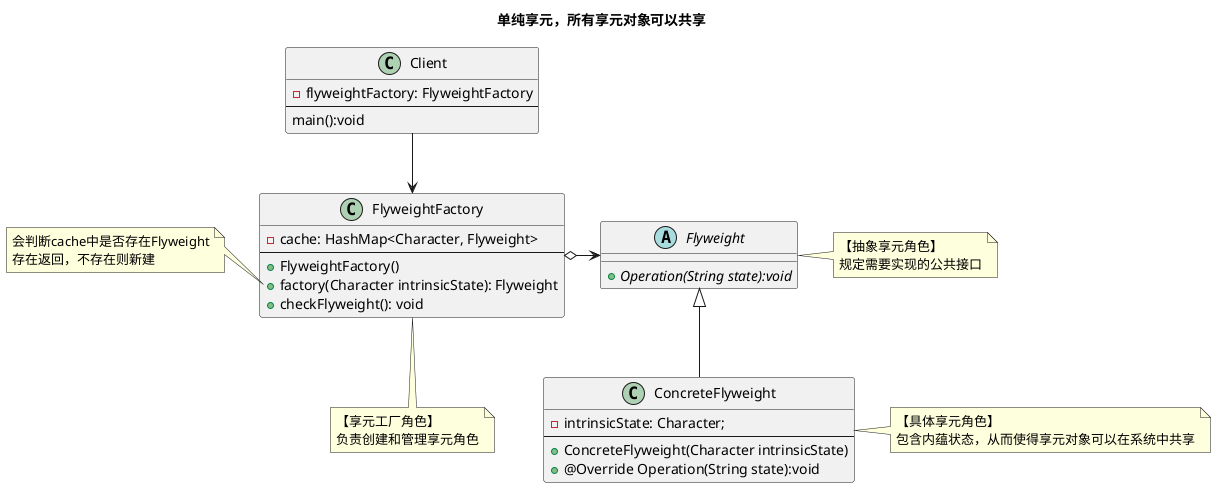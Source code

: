 @startuml
skinparam linetype ortho

title 单纯享元，所有享元对象可以共享

class FlyweightFactory {
    - cache: HashMap<Character, Flyweight>
    --
    + FlyweightFactory()
    + factory(Character intrinsicState): Flyweight
    + checkFlyweight(): void
}
FlyweightFactory o-> Flyweight
note bottom of FlyweightFactory: 【享元工厂角色】\n负责创建和管理享元角色
note left of FlyweightFactory::factory
    会判断cache中是否存在Flyweight
    存在返回，不存在则新建
end note

abstract class Flyweight {
    + {abstract} Operation(String state):void
}
note right of Flyweight: 【抽象享元角色】\n规定需要实现的公共接口

class ConcreteFlyweight {
    - intrinsicState: Character;
    --
    + ConcreteFlyweight(Character intrinsicState)
    + @Override Operation(String state):void
}
note right of ConcreteFlyweight: 【具体享元角色】\n包含内蕴状态，从而使得享元对象可以在系统中共享
Flyweight <|-- ConcreteFlyweight

class Client {
    - flyweightFactory: FlyweightFactory
    --
    main():void
}
Client --> FlyweightFactory

@enduml


@startuml
skinparam linetype ortho

title 复合享元，本身不能共享，但是可以分解成单纯享元后共享

class FlyweightFactory {
    - cache: HashMap<Character, Flyweight>
    --
    + FlyweightFactory()
    + factory(Character intrinsicState): Flyweight
    + factory(String compositeState): Flyweight
    + checkFlyweight(): void
}
FlyweightFactory o-> Flyweight
note bottom of FlyweightFactory: 【享元工厂角色】\n负责创建和管理享元角色
note left of FlyweightFactory::factory
    当参数是Character时，
    会判断cache中是否存在Flyweight, 存在返回，不存在则新建

    当参数是String时，
    创建一个ConcreteCompositeFlyweight, 用于返回
    将String切分成char，通过add方法添加到复合享元对象集合中
end note

abstract class Flyweight {
    + {abstract} Operation(String state):void
}
note top of Flyweight: 【抽象享元角色】\n规定需要实现的公共接口

class ConcreteFlyweight {
    - intrinsicState: Character;
    --
    + ConcreteFlyweight(Character intrinsicState)
    + @Override Operation(String state):void
}
note right of ConcreteFlyweight: 【具体享元角色】\n包含内蕴状态，从而使得享元对象可以在系统中共享
Flyweight <|-- ConcreteFlyweight


class ConcreteCompositeFlyweight {
    - composite: HashMap<Character, Flyweight>
    --
    + ConcreteCompositeFlyweight(String compositeState)
    + add(Character c, Flyweight fly): void
    + @Override Operation(String state):void
}
note right of ConcreteCompositeFlyweight: 【组合享元角色】\n不能共享，但是包含一个可共享的纯享元对象集合
Flyweight <|- ConcreteCompositeFlyweight
ConcreteCompositeFlyweight o-->  Flyweight


class Client {
    - flyweightFactory: FlyweightFactory
    --
    main():void
}
Client --> FlyweightFactory

@enduml